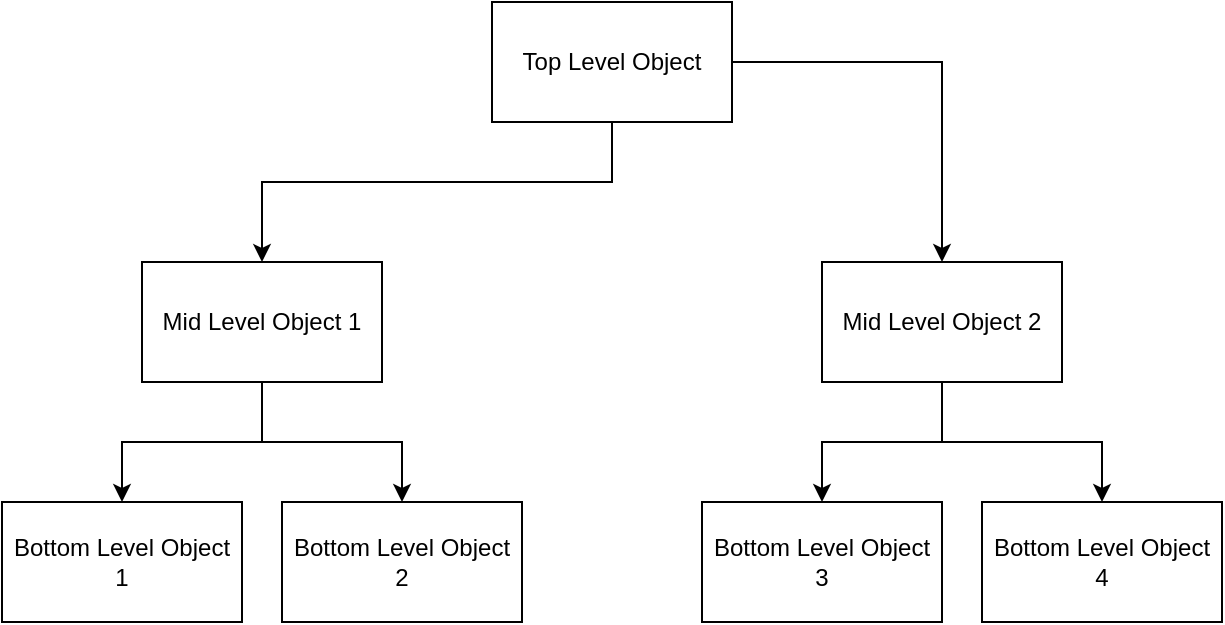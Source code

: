 <mxfile version="21.6.5" type="device">
  <diagram name="Page-1" id="GRXrVSJ3_2ZGtGiiIE3V">
    <mxGraphModel dx="2037" dy="830" grid="1" gridSize="10" guides="1" tooltips="1" connect="1" arrows="1" fold="1" page="1" pageScale="1" pageWidth="850" pageHeight="1100" math="0" shadow="0">
      <root>
        <mxCell id="0" />
        <mxCell id="1" parent="0" />
        <mxCell id="7KEc3_y8xHBtGOdUQax5-8" style="edgeStyle=orthogonalEdgeStyle;rounded=0;orthogonalLoop=1;jettySize=auto;html=1;" edge="1" parent="1" source="7KEc3_y8xHBtGOdUQax5-1" target="7KEc3_y8xHBtGOdUQax5-2">
          <mxGeometry relative="1" as="geometry">
            <Array as="points">
              <mxPoint x="425" y="280" />
              <mxPoint x="250" y="280" />
            </Array>
          </mxGeometry>
        </mxCell>
        <mxCell id="7KEc3_y8xHBtGOdUQax5-9" style="edgeStyle=orthogonalEdgeStyle;rounded=0;orthogonalLoop=1;jettySize=auto;html=1;" edge="1" parent="1" source="7KEc3_y8xHBtGOdUQax5-1" target="7KEc3_y8xHBtGOdUQax5-3">
          <mxGeometry relative="1" as="geometry" />
        </mxCell>
        <mxCell id="7KEc3_y8xHBtGOdUQax5-1" value="Top Level Object" style="rounded=0;whiteSpace=wrap;html=1;" vertex="1" parent="1">
          <mxGeometry x="365" y="190" width="120" height="60" as="geometry" />
        </mxCell>
        <mxCell id="7KEc3_y8xHBtGOdUQax5-10" style="edgeStyle=orthogonalEdgeStyle;rounded=0;orthogonalLoop=1;jettySize=auto;html=1;" edge="1" parent="1" source="7KEc3_y8xHBtGOdUQax5-2" target="7KEc3_y8xHBtGOdUQax5-4">
          <mxGeometry relative="1" as="geometry" />
        </mxCell>
        <mxCell id="7KEc3_y8xHBtGOdUQax5-11" style="edgeStyle=orthogonalEdgeStyle;rounded=0;orthogonalLoop=1;jettySize=auto;html=1;" edge="1" parent="1" source="7KEc3_y8xHBtGOdUQax5-2" target="7KEc3_y8xHBtGOdUQax5-5">
          <mxGeometry relative="1" as="geometry" />
        </mxCell>
        <mxCell id="7KEc3_y8xHBtGOdUQax5-2" value="Mid Level Object 1" style="rounded=0;whiteSpace=wrap;html=1;" vertex="1" parent="1">
          <mxGeometry x="190" y="320" width="120" height="60" as="geometry" />
        </mxCell>
        <mxCell id="7KEc3_y8xHBtGOdUQax5-12" style="edgeStyle=orthogonalEdgeStyle;rounded=0;orthogonalLoop=1;jettySize=auto;html=1;" edge="1" parent="1" source="7KEc3_y8xHBtGOdUQax5-3" target="7KEc3_y8xHBtGOdUQax5-6">
          <mxGeometry relative="1" as="geometry" />
        </mxCell>
        <mxCell id="7KEc3_y8xHBtGOdUQax5-13" style="edgeStyle=orthogonalEdgeStyle;rounded=0;orthogonalLoop=1;jettySize=auto;html=1;" edge="1" parent="1" source="7KEc3_y8xHBtGOdUQax5-3" target="7KEc3_y8xHBtGOdUQax5-7">
          <mxGeometry relative="1" as="geometry" />
        </mxCell>
        <mxCell id="7KEc3_y8xHBtGOdUQax5-3" value="Mid Level Object 2" style="rounded=0;whiteSpace=wrap;html=1;" vertex="1" parent="1">
          <mxGeometry x="530" y="320" width="120" height="60" as="geometry" />
        </mxCell>
        <mxCell id="7KEc3_y8xHBtGOdUQax5-4" value="Bottom Level Object 1" style="rounded=0;whiteSpace=wrap;html=1;" vertex="1" parent="1">
          <mxGeometry x="120" y="440" width="120" height="60" as="geometry" />
        </mxCell>
        <mxCell id="7KEc3_y8xHBtGOdUQax5-5" value="Bottom Level Object 2" style="rounded=0;whiteSpace=wrap;html=1;" vertex="1" parent="1">
          <mxGeometry x="260" y="440" width="120" height="60" as="geometry" />
        </mxCell>
        <mxCell id="7KEc3_y8xHBtGOdUQax5-6" value="Bottom Level Object 3" style="rounded=0;whiteSpace=wrap;html=1;" vertex="1" parent="1">
          <mxGeometry x="470" y="440" width="120" height="60" as="geometry" />
        </mxCell>
        <mxCell id="7KEc3_y8xHBtGOdUQax5-7" value="Bottom Level Object 4" style="rounded=0;whiteSpace=wrap;html=1;" vertex="1" parent="1">
          <mxGeometry x="610" y="440" width="120" height="60" as="geometry" />
        </mxCell>
      </root>
    </mxGraphModel>
  </diagram>
</mxfile>
